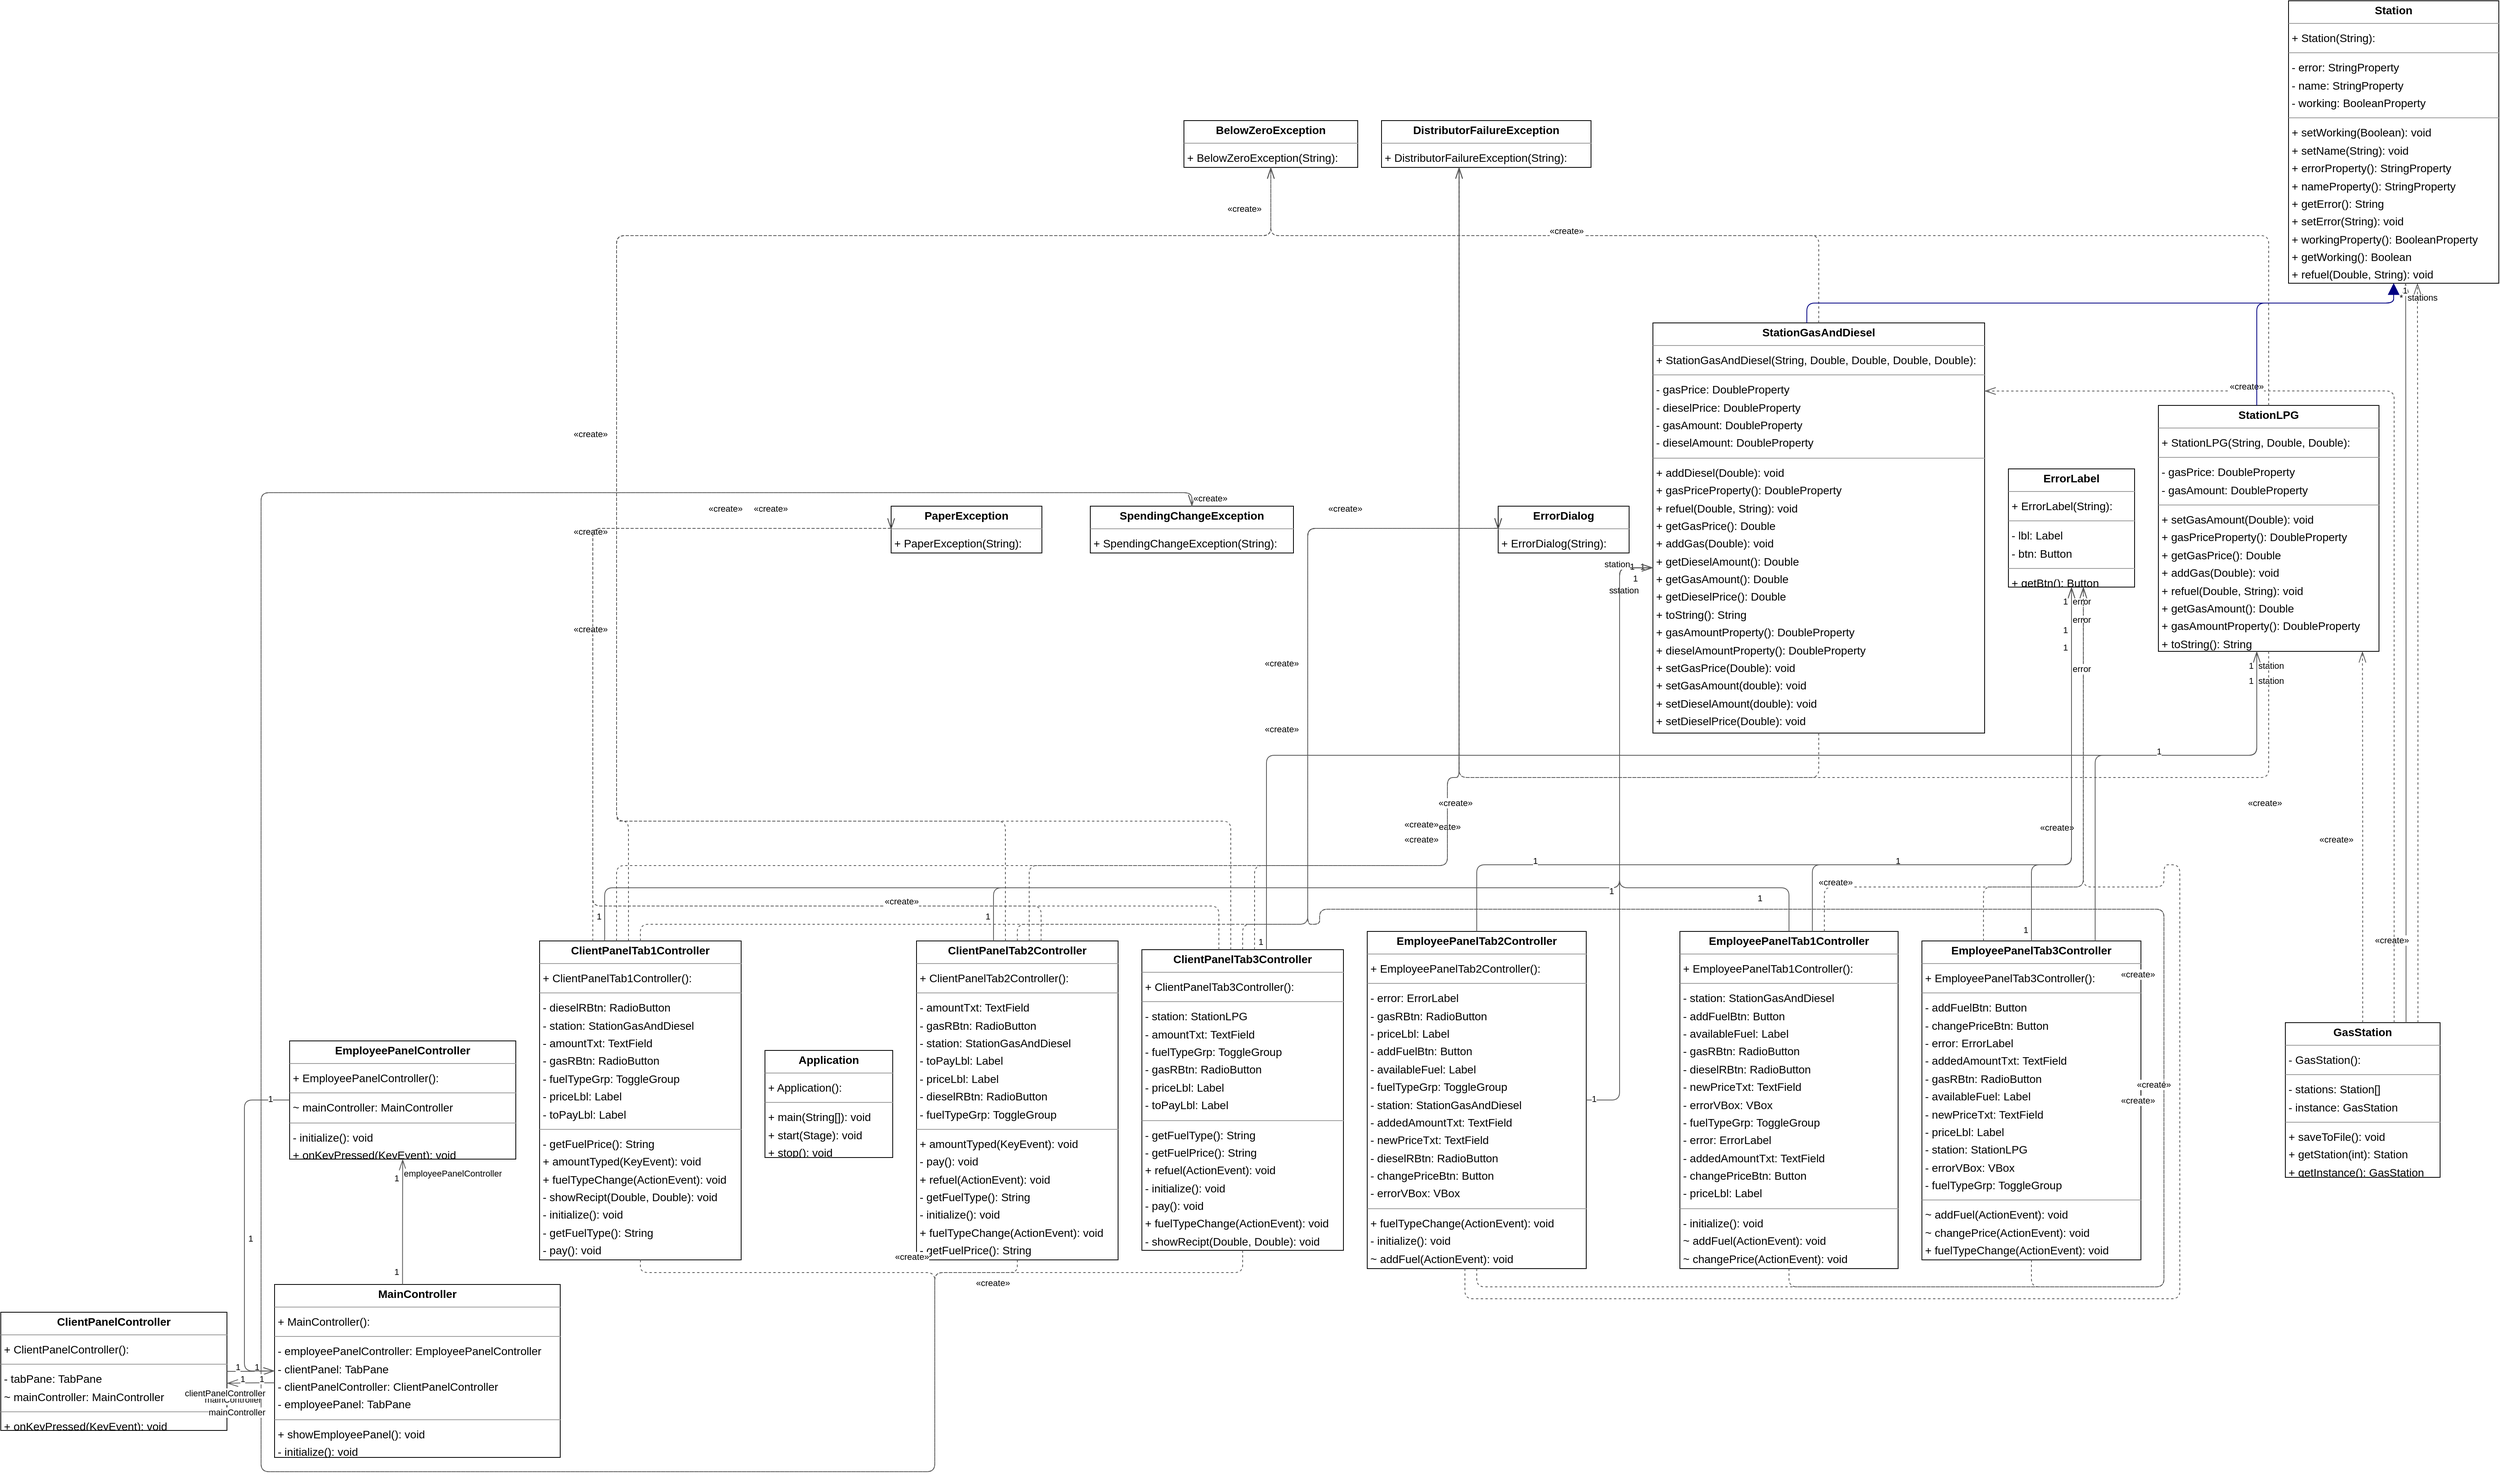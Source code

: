 <mxGraphModel dx="0" dy="0" grid="1" gridSize="10" guides="1" tooltips="1" connect="1" arrows="1" fold="1" page="0" pageScale="1" background="none" math="0" shadow="0">
  <root>
    <mxCell id="0" />
    <mxCell id="1" parent="0" />
    <mxCell id="node3" parent="1" vertex="1" value="&lt;p style=&quot;margin:0px;margin-top:4px;text-align:center;&quot;&gt;&lt;b&gt;Application&lt;/b&gt;&lt;/p&gt;&lt;hr size=&quot;1&quot;/&gt;&lt;p style=&quot;margin:0 0 0 4px;line-height:1.6;&quot;&gt;+ Application(): &lt;/p&gt;&lt;hr size=&quot;1&quot;/&gt;&lt;p style=&quot;margin:0 0 0 4px;line-height:1.6;&quot;&gt;+ main(String[]): void&lt;br/&gt;+ start(Stage): void&lt;br/&gt;+ stop(): void&lt;/p&gt;" style="verticalAlign=top;align=left;overflow=fill;fontSize=14;fontFamily=Helvetica;html=1;rounded=0;shadow=0;comic=0;labelBackgroundColor=none;strokeWidth=1;">
      <mxGeometry x="826" y="1308" width="161" height="135" as="geometry" />
    </mxCell>
    <mxCell id="node13" parent="1" vertex="1" value="&lt;p style=&quot;margin:0px;margin-top:4px;text-align:center;&quot;&gt;&lt;b&gt;BelowZeroException&lt;/b&gt;&lt;/p&gt;&lt;hr size=&quot;1&quot;/&gt;&lt;p style=&quot;margin:0 0 0 4px;line-height:1.6;&quot;&gt;+ BelowZeroException(String): &lt;/p&gt;" style="verticalAlign=top;align=left;overflow=fill;fontSize=14;fontFamily=Helvetica;html=1;rounded=0;shadow=0;comic=0;labelBackgroundColor=none;strokeWidth=1;">
      <mxGeometry x="1354" y="136" width="219" height="59" as="geometry" />
    </mxCell>
    <mxCell id="node7" parent="1" vertex="1" value="&lt;p style=&quot;margin:0px;margin-top:4px;text-align:center;&quot;&gt;&lt;b&gt;ClientPanelController&lt;/b&gt;&lt;/p&gt;&lt;hr size=&quot;1&quot;/&gt;&lt;p style=&quot;margin:0 0 0 4px;line-height:1.6;&quot;&gt;+ ClientPanelController(): &lt;/p&gt;&lt;hr size=&quot;1&quot;/&gt;&lt;p style=&quot;margin:0 0 0 4px;line-height:1.6;&quot;&gt;- tabPane: TabPane&lt;br/&gt;~ mainController: MainController&lt;/p&gt;&lt;hr size=&quot;1&quot;/&gt;&lt;p style=&quot;margin:0 0 0 4px;line-height:1.6;&quot;&gt;+ onKeyPressed(KeyEvent): void&lt;br/&gt;+ setMainController(MainController): void&lt;/p&gt;" style="verticalAlign=top;align=left;overflow=fill;fontSize=14;fontFamily=Helvetica;html=1;rounded=0;shadow=0;comic=0;labelBackgroundColor=none;strokeWidth=1;">
      <mxGeometry x="-137" y="1638" width="285" height="149" as="geometry" />
    </mxCell>
    <mxCell id="node2" parent="1" vertex="1" value="&lt;p style=&quot;margin:0px;margin-top:4px;text-align:center;&quot;&gt;&lt;b&gt;ClientPanelTab1Controller&lt;/b&gt;&lt;/p&gt;&lt;hr size=&quot;1&quot;/&gt;&lt;p style=&quot;margin:0 0 0 4px;line-height:1.6;&quot;&gt;+ ClientPanelTab1Controller(): &lt;/p&gt;&lt;hr size=&quot;1&quot;/&gt;&lt;p style=&quot;margin:0 0 0 4px;line-height:1.6;&quot;&gt;- dieselRBtn: RadioButton&lt;br/&gt;- station: StationGasAndDiesel&lt;br/&gt;- amountTxt: TextField&lt;br/&gt;- gasRBtn: RadioButton&lt;br/&gt;- fuelTypeGrp: ToggleGroup&lt;br/&gt;- priceLbl: Label&lt;br/&gt;- toPayLbl: Label&lt;/p&gt;&lt;hr size=&quot;1&quot;/&gt;&lt;p style=&quot;margin:0 0 0 4px;line-height:1.6;&quot;&gt;- getFuelPrice(): String&lt;br/&gt;+ amountTyped(KeyEvent): void&lt;br/&gt;+ fuelTypeChange(ActionEvent): void&lt;br/&gt;- showRecipt(Double, Double): void&lt;br/&gt;- initialize(): void&lt;br/&gt;- getFuelType(): String&lt;br/&gt;- pay(): void&lt;br/&gt;+ refuel(ActionEvent): void&lt;/p&gt;" style="verticalAlign=top;align=left;overflow=fill;fontSize=14;fontFamily=Helvetica;html=1;rounded=0;shadow=0;comic=0;labelBackgroundColor=none;strokeWidth=1;">
      <mxGeometry x="542" y="1170" width="254" height="402" as="geometry" />
    </mxCell>
    <mxCell id="node12" parent="1" vertex="1" value="&lt;p style=&quot;margin:0px;margin-top:4px;text-align:center;&quot;&gt;&lt;b&gt;ClientPanelTab2Controller&lt;/b&gt;&lt;/p&gt;&lt;hr size=&quot;1&quot;/&gt;&lt;p style=&quot;margin:0 0 0 4px;line-height:1.6;&quot;&gt;+ ClientPanelTab2Controller(): &lt;/p&gt;&lt;hr size=&quot;1&quot;/&gt;&lt;p style=&quot;margin:0 0 0 4px;line-height:1.6;&quot;&gt;- amountTxt: TextField&lt;br/&gt;- gasRBtn: RadioButton&lt;br/&gt;- station: StationGasAndDiesel&lt;br/&gt;- toPayLbl: Label&lt;br/&gt;- priceLbl: Label&lt;br/&gt;- dieselRBtn: RadioButton&lt;br/&gt;- fuelTypeGrp: ToggleGroup&lt;/p&gt;&lt;hr size=&quot;1&quot;/&gt;&lt;p style=&quot;margin:0 0 0 4px;line-height:1.6;&quot;&gt;+ amountTyped(KeyEvent): void&lt;br/&gt;- pay(): void&lt;br/&gt;+ refuel(ActionEvent): void&lt;br/&gt;- getFuelType(): String&lt;br/&gt;- initialize(): void&lt;br/&gt;+ fuelTypeChange(ActionEvent): void&lt;br/&gt;- getFuelPrice(): String&lt;br/&gt;- showRecipt(Double, Double): void&lt;/p&gt;" style="verticalAlign=top;align=left;overflow=fill;fontSize=14;fontFamily=Helvetica;html=1;rounded=0;shadow=0;comic=0;labelBackgroundColor=none;strokeWidth=1;">
      <mxGeometry x="1017" y="1170" width="254" height="402" as="geometry" />
    </mxCell>
    <mxCell id="node19" parent="1" vertex="1" value="&lt;p style=&quot;margin:0px;margin-top:4px;text-align:center;&quot;&gt;&lt;b&gt;ClientPanelTab3Controller&lt;/b&gt;&lt;/p&gt;&lt;hr size=&quot;1&quot;/&gt;&lt;p style=&quot;margin:0 0 0 4px;line-height:1.6;&quot;&gt;+ ClientPanelTab3Controller(): &lt;/p&gt;&lt;hr size=&quot;1&quot;/&gt;&lt;p style=&quot;margin:0 0 0 4px;line-height:1.6;&quot;&gt;- station: StationLPG&lt;br/&gt;- amountTxt: TextField&lt;br/&gt;- fuelTypeGrp: ToggleGroup&lt;br/&gt;- gasRBtn: RadioButton&lt;br/&gt;- priceLbl: Label&lt;br/&gt;- toPayLbl: Label&lt;/p&gt;&lt;hr size=&quot;1&quot;/&gt;&lt;p style=&quot;margin:0 0 0 4px;line-height:1.6;&quot;&gt;- getFuelType(): String&lt;br/&gt;- getFuelPrice(): String&lt;br/&gt;+ refuel(ActionEvent): void&lt;br/&gt;- initialize(): void&lt;br/&gt;- pay(): void&lt;br/&gt;+ fuelTypeChange(ActionEvent): void&lt;br/&gt;- showRecipt(Double, Double): void&lt;br/&gt;+ amountTyped(KeyEvent): void&lt;/p&gt;" style="verticalAlign=top;align=left;overflow=fill;fontSize=14;fontFamily=Helvetica;html=1;rounded=0;shadow=0;comic=0;labelBackgroundColor=none;strokeWidth=1;">
      <mxGeometry x="1301" y="1181" width="254" height="379" as="geometry" />
    </mxCell>
    <mxCell id="node16" parent="1" vertex="1" value="&lt;p style=&quot;margin:0px;margin-top:4px;text-align:center;&quot;&gt;&lt;b&gt;DistributorFailureException&lt;/b&gt;&lt;/p&gt;&lt;hr size=&quot;1&quot;/&gt;&lt;p style=&quot;margin:0 0 0 4px;line-height:1.6;&quot;&gt;+ DistributorFailureException(String): &lt;/p&gt;" style="verticalAlign=top;align=left;overflow=fill;fontSize=14;fontFamily=Helvetica;html=1;rounded=0;shadow=0;comic=0;labelBackgroundColor=none;strokeWidth=1;">
      <mxGeometry x="1603" y="136" width="264" height="59" as="geometry" />
    </mxCell>
    <mxCell id="node8" parent="1" vertex="1" value="&lt;p style=&quot;margin:0px;margin-top:4px;text-align:center;&quot;&gt;&lt;b&gt;EmployeePanelController&lt;/b&gt;&lt;/p&gt;&lt;hr size=&quot;1&quot;/&gt;&lt;p style=&quot;margin:0 0 0 4px;line-height:1.6;&quot;&gt;+ EmployeePanelController(): &lt;/p&gt;&lt;hr size=&quot;1&quot;/&gt;&lt;p style=&quot;margin:0 0 0 4px;line-height:1.6;&quot;&gt;~ mainController: MainController&lt;/p&gt;&lt;hr size=&quot;1&quot;/&gt;&lt;p style=&quot;margin:0 0 0 4px;line-height:1.6;&quot;&gt;- initialize(): void&lt;br/&gt;+ onKeyPressed(KeyEvent): void&lt;br/&gt;+ setMainController(MainController): void&lt;/p&gt;" style="verticalAlign=top;align=left;overflow=fill;fontSize=14;fontFamily=Helvetica;html=1;rounded=0;shadow=0;comic=0;labelBackgroundColor=none;strokeWidth=1;">
      <mxGeometry x="227" y="1296" width="285" height="149" as="geometry" />
    </mxCell>
    <mxCell id="node14" parent="1" vertex="1" value="&lt;p style=&quot;margin:0px;margin-top:4px;text-align:center;&quot;&gt;&lt;b&gt;EmployeePanelTab1Controller&lt;/b&gt;&lt;/p&gt;&lt;hr size=&quot;1&quot;/&gt;&lt;p style=&quot;margin:0 0 0 4px;line-height:1.6;&quot;&gt;+ EmployeePanelTab1Controller(): &lt;/p&gt;&lt;hr size=&quot;1&quot;/&gt;&lt;p style=&quot;margin:0 0 0 4px;line-height:1.6;&quot;&gt;- station: StationGasAndDiesel&lt;br/&gt;- addFuelBtn: Button&lt;br/&gt;- availableFuel: Label&lt;br/&gt;- gasRBtn: RadioButton&lt;br/&gt;- dieselRBtn: RadioButton&lt;br/&gt;- newPriceTxt: TextField&lt;br/&gt;- errorVBox: VBox&lt;br/&gt;- fuelTypeGrp: ToggleGroup&lt;br/&gt;- error: ErrorLabel&lt;br/&gt;- addedAmountTxt: TextField&lt;br/&gt;- changePriceBtn: Button&lt;br/&gt;- priceLbl: Label&lt;/p&gt;&lt;hr size=&quot;1&quot;/&gt;&lt;p style=&quot;margin:0 0 0 4px;line-height:1.6;&quot;&gt;- initialize(): void&lt;br/&gt;~ addFuel(ActionEvent): void&lt;br/&gt;~ changePrice(ActionEvent): void&lt;br/&gt;+ fuelTypeChange(ActionEvent): void&lt;/p&gt;" style="verticalAlign=top;align=left;overflow=fill;fontSize=14;fontFamily=Helvetica;html=1;rounded=0;shadow=0;comic=0;labelBackgroundColor=none;strokeWidth=1;">
      <mxGeometry x="1979" y="1158" width="275" height="425" as="geometry" />
    </mxCell>
    <mxCell id="node4" parent="1" vertex="1" value="&lt;p style=&quot;margin:0px;margin-top:4px;text-align:center;&quot;&gt;&lt;b&gt;EmployeePanelTab2Controller&lt;/b&gt;&lt;/p&gt;&lt;hr size=&quot;1&quot;/&gt;&lt;p style=&quot;margin:0 0 0 4px;line-height:1.6;&quot;&gt;+ EmployeePanelTab2Controller(): &lt;/p&gt;&lt;hr size=&quot;1&quot;/&gt;&lt;p style=&quot;margin:0 0 0 4px;line-height:1.6;&quot;&gt;- error: ErrorLabel&lt;br/&gt;- gasRBtn: RadioButton&lt;br/&gt;- priceLbl: Label&lt;br/&gt;- addFuelBtn: Button&lt;br/&gt;- availableFuel: Label&lt;br/&gt;- fuelTypeGrp: ToggleGroup&lt;br/&gt;- station: StationGasAndDiesel&lt;br/&gt;- addedAmountTxt: TextField&lt;br/&gt;- newPriceTxt: TextField&lt;br/&gt;- dieselRBtn: RadioButton&lt;br/&gt;- changePriceBtn: Button&lt;br/&gt;- errorVBox: VBox&lt;/p&gt;&lt;hr size=&quot;1&quot;/&gt;&lt;p style=&quot;margin:0 0 0 4px;line-height:1.6;&quot;&gt;+ fuelTypeChange(ActionEvent): void&lt;br/&gt;- initialize(): void&lt;br/&gt;~ addFuel(ActionEvent): void&lt;br/&gt;~ changePrice(ActionEvent): void&lt;/p&gt;" style="verticalAlign=top;align=left;overflow=fill;fontSize=14;fontFamily=Helvetica;html=1;rounded=0;shadow=0;comic=0;labelBackgroundColor=none;strokeWidth=1;">
      <mxGeometry x="1585" y="1158" width="276" height="425" as="geometry" />
    </mxCell>
    <mxCell id="node5" parent="1" vertex="1" value="&lt;p style=&quot;margin:0px;margin-top:4px;text-align:center;&quot;&gt;&lt;b&gt;EmployeePanelTab3Controller&lt;/b&gt;&lt;/p&gt;&lt;hr size=&quot;1&quot;/&gt;&lt;p style=&quot;margin:0 0 0 4px;line-height:1.6;&quot;&gt;+ EmployeePanelTab3Controller(): &lt;/p&gt;&lt;hr size=&quot;1&quot;/&gt;&lt;p style=&quot;margin:0 0 0 4px;line-height:1.6;&quot;&gt;- addFuelBtn: Button&lt;br/&gt;- changePriceBtn: Button&lt;br/&gt;- error: ErrorLabel&lt;br/&gt;- addedAmountTxt: TextField&lt;br/&gt;- gasRBtn: RadioButton&lt;br/&gt;- availableFuel: Label&lt;br/&gt;- newPriceTxt: TextField&lt;br/&gt;- priceLbl: Label&lt;br/&gt;- station: StationLPG&lt;br/&gt;- errorVBox: VBox&lt;br/&gt;- fuelTypeGrp: ToggleGroup&lt;/p&gt;&lt;hr size=&quot;1&quot;/&gt;&lt;p style=&quot;margin:0 0 0 4px;line-height:1.6;&quot;&gt;~ addFuel(ActionEvent): void&lt;br/&gt;~ changePrice(ActionEvent): void&lt;br/&gt;+ fuelTypeChange(ActionEvent): void&lt;br/&gt;- initialize(): void&lt;/p&gt;" style="verticalAlign=top;align=left;overflow=fill;fontSize=14;fontFamily=Helvetica;html=1;rounded=0;shadow=0;comic=0;labelBackgroundColor=none;strokeWidth=1;">
      <mxGeometry x="2284" y="1170" width="276" height="402" as="geometry" />
    </mxCell>
    <mxCell id="node15" parent="1" vertex="1" value="&lt;p style=&quot;margin:0px;margin-top:4px;text-align:center;&quot;&gt;&lt;b&gt;ErrorDialog&lt;/b&gt;&lt;/p&gt;&lt;hr size=&quot;1&quot;/&gt;&lt;p style=&quot;margin:0 0 0 4px;line-height:1.6;&quot;&gt;+ ErrorDialog(String): &lt;/p&gt;" style="verticalAlign=top;align=left;overflow=fill;fontSize=14;fontFamily=Helvetica;html=1;rounded=0;shadow=0;comic=0;labelBackgroundColor=none;strokeWidth=1;">
      <mxGeometry x="1750" y="622" width="165" height="59" as="geometry" />
    </mxCell>
    <mxCell id="node11" parent="1" vertex="1" value="&lt;p style=&quot;margin:0px;margin-top:4px;text-align:center;&quot;&gt;&lt;b&gt;ErrorLabel&lt;/b&gt;&lt;/p&gt;&lt;hr size=&quot;1&quot;/&gt;&lt;p style=&quot;margin:0 0 0 4px;line-height:1.6;&quot;&gt;+ ErrorLabel(String): &lt;/p&gt;&lt;hr size=&quot;1&quot;/&gt;&lt;p style=&quot;margin:0 0 0 4px;line-height:1.6;&quot;&gt;- lbl: Label&lt;br/&gt;- btn: Button&lt;/p&gt;&lt;hr size=&quot;1&quot;/&gt;&lt;p style=&quot;margin:0 0 0 4px;line-height:1.6;&quot;&gt;+ getBtn(): Button&lt;br/&gt;+ getLbl(): Label&lt;/p&gt;" style="verticalAlign=top;align=left;overflow=fill;fontSize=14;fontFamily=Helvetica;html=1;rounded=0;shadow=0;comic=0;labelBackgroundColor=none;strokeWidth=1;">
      <mxGeometry x="2393" y="575" width="159" height="149" as="geometry" />
    </mxCell>
    <mxCell id="node1" parent="1" vertex="1" value="&lt;p style=&quot;margin:0px;margin-top:4px;text-align:center;&quot;&gt;&lt;b&gt;GasStation&lt;/b&gt;&lt;/p&gt;&lt;hr size=&quot;1&quot;/&gt;&lt;p style=&quot;margin:0 0 0 4px;line-height:1.6;&quot;&gt;- GasStation(): &lt;/p&gt;&lt;hr size=&quot;1&quot;/&gt;&lt;p style=&quot;margin:0 0 0 4px;line-height:1.6;&quot;&gt;- stations: Station[]&lt;br/&gt;- instance: GasStation&lt;/p&gt;&lt;hr size=&quot;1&quot;/&gt;&lt;p style=&quot;margin:0 0 0 4px;line-height:1.6;&quot;&gt;+ saveToFile(): void&lt;br/&gt;+ getStation(int): Station&lt;br/&gt;+ getInstance(): GasStation&lt;br/&gt;+ loadFromFile(): Station[]&lt;/p&gt;" style="verticalAlign=top;align=left;overflow=fill;fontSize=14;fontFamily=Helvetica;html=1;rounded=0;shadow=0;comic=0;labelBackgroundColor=none;strokeWidth=1;">
      <mxGeometry x="2742" y="1273" width="195" height="195" as="geometry" />
    </mxCell>
    <mxCell id="node9" parent="1" vertex="1" value="&lt;p style=&quot;margin:0px;margin-top:4px;text-align:center;&quot;&gt;&lt;b&gt;MainController&lt;/b&gt;&lt;/p&gt;&lt;hr size=&quot;1&quot;/&gt;&lt;p style=&quot;margin:0 0 0 4px;line-height:1.6;&quot;&gt;+ MainController(): &lt;/p&gt;&lt;hr size=&quot;1&quot;/&gt;&lt;p style=&quot;margin:0 0 0 4px;line-height:1.6;&quot;&gt;- employeePanelController: EmployeePanelController&lt;br/&gt;- clientPanel: TabPane&lt;br/&gt;- clientPanelController: ClientPanelController&lt;br/&gt;- employeePanel: TabPane&lt;/p&gt;&lt;hr size=&quot;1&quot;/&gt;&lt;p style=&quot;margin:0 0 0 4px;line-height:1.6;&quot;&gt;+ showEmployeePanel(): void&lt;br/&gt;- initialize(): void&lt;br/&gt;+ showClientPanel(): void&lt;/p&gt;" style="verticalAlign=top;align=left;overflow=fill;fontSize=14;fontFamily=Helvetica;html=1;rounded=0;shadow=0;comic=0;labelBackgroundColor=none;strokeWidth=1;">
      <mxGeometry x="208" y="1603" width="360" height="218" as="geometry" />
    </mxCell>
    <mxCell id="node0" parent="1" vertex="1" value="&lt;p style=&quot;margin:0px;margin-top:4px;text-align:center;&quot;&gt;&lt;b&gt;PaperException&lt;/b&gt;&lt;/p&gt;&lt;hr size=&quot;1&quot;/&gt;&lt;p style=&quot;margin:0 0 0 4px;line-height:1.6;&quot;&gt;+ PaperException(String): &lt;/p&gt;" style="verticalAlign=top;align=left;overflow=fill;fontSize=14;fontFamily=Helvetica;html=1;rounded=0;shadow=0;comic=0;labelBackgroundColor=none;strokeWidth=1;">
      <mxGeometry x="985" y="622" width="190" height="59" as="geometry" />
    </mxCell>
    <mxCell id="node10" parent="1" vertex="1" value="&lt;p style=&quot;margin:0px;margin-top:4px;text-align:center;&quot;&gt;&lt;b&gt;SpendingChangeException&lt;/b&gt;&lt;/p&gt;&lt;hr size=&quot;1&quot;/&gt;&lt;p style=&quot;margin:0 0 0 4px;line-height:1.6;&quot;&gt;+ SpendingChangeException(String): &lt;/p&gt;" style="verticalAlign=top;align=left;overflow=fill;fontSize=14;fontFamily=Helvetica;html=1;rounded=0;shadow=0;comic=0;labelBackgroundColor=none;strokeWidth=1;">
      <mxGeometry x="1236" y="622" width="256" height="59" as="geometry" />
    </mxCell>
    <mxCell id="node6" parent="1" vertex="1" value="&lt;p style=&quot;margin:0px;margin-top:4px;text-align:center;&quot;&gt;&lt;b&gt;Station&lt;/b&gt;&lt;/p&gt;&lt;hr size=&quot;1&quot;/&gt;&lt;p style=&quot;margin:0 0 0 4px;line-height:1.6;&quot;&gt;+ Station(String): &lt;/p&gt;&lt;hr size=&quot;1&quot;/&gt;&lt;p style=&quot;margin:0 0 0 4px;line-height:1.6;&quot;&gt;- error: StringProperty&lt;br/&gt;- name: StringProperty&lt;br/&gt;- working: BooleanProperty&lt;/p&gt;&lt;hr size=&quot;1&quot;/&gt;&lt;p style=&quot;margin:0 0 0 4px;line-height:1.6;&quot;&gt;+ setWorking(Boolean): void&lt;br/&gt;+ setName(String): void&lt;br/&gt;+ errorProperty(): StringProperty&lt;br/&gt;+ nameProperty(): StringProperty&lt;br/&gt;+ getError(): String&lt;br/&gt;+ setError(String): void&lt;br/&gt;+ workingProperty(): BooleanProperty&lt;br/&gt;+ getWorking(): Boolean&lt;br/&gt;+ refuel(Double, String): void&lt;br/&gt;+ getName(): String&lt;/p&gt;" style="verticalAlign=top;align=left;overflow=fill;fontSize=14;fontFamily=Helvetica;html=1;rounded=0;shadow=0;comic=0;labelBackgroundColor=none;strokeWidth=1;">
      <mxGeometry x="2746" y="-15" width="265" height="356" as="geometry" />
    </mxCell>
    <mxCell id="node18" parent="1" vertex="1" value="&lt;p style=&quot;margin:0px;margin-top:4px;text-align:center;&quot;&gt;&lt;b&gt;StationGasAndDiesel&lt;/b&gt;&lt;/p&gt;&lt;hr size=&quot;1&quot;/&gt;&lt;p style=&quot;margin:0 0 0 4px;line-height:1.6;&quot;&gt;+ StationGasAndDiesel(String, Double, Double, Double, Double): &lt;/p&gt;&lt;hr size=&quot;1&quot;/&gt;&lt;p style=&quot;margin:0 0 0 4px;line-height:1.6;&quot;&gt;- gasPrice: DoubleProperty&lt;br/&gt;- dieselPrice: DoubleProperty&lt;br/&gt;- gasAmount: DoubleProperty&lt;br/&gt;- dieselAmount: DoubleProperty&lt;/p&gt;&lt;hr size=&quot;1&quot;/&gt;&lt;p style=&quot;margin:0 0 0 4px;line-height:1.6;&quot;&gt;+ addDiesel(Double): void&lt;br/&gt;+ gasPriceProperty(): DoubleProperty&lt;br/&gt;+ refuel(Double, String): void&lt;br/&gt;+ getGasPrice(): Double&lt;br/&gt;+ addGas(Double): void&lt;br/&gt;+ getDieselAmount(): Double&lt;br/&gt;+ getGasAmount(): Double&lt;br/&gt;+ getDieselPrice(): Double&lt;br/&gt;+ toString(): String&lt;br/&gt;+ gasAmountProperty(): DoubleProperty&lt;br/&gt;+ dieselAmountProperty(): DoubleProperty&lt;br/&gt;+ setGasPrice(Double): void&lt;br/&gt;+ setGasAmount(double): void&lt;br/&gt;+ setDieselAmount(double): void&lt;br/&gt;+ setDieselPrice(Double): void&lt;br/&gt;+ dieselPriceProperty(): DoubleProperty&lt;/p&gt;" style="verticalAlign=top;align=left;overflow=fill;fontSize=14;fontFamily=Helvetica;html=1;rounded=0;shadow=0;comic=0;labelBackgroundColor=none;strokeWidth=1;">
      <mxGeometry x="1945" y="391" width="418" height="517" as="geometry" />
    </mxCell>
    <mxCell id="node17" parent="1" vertex="1" value="&lt;p style=&quot;margin:0px;margin-top:4px;text-align:center;&quot;&gt;&lt;b&gt;StationLPG&lt;/b&gt;&lt;/p&gt;&lt;hr size=&quot;1&quot;/&gt;&lt;p style=&quot;margin:0 0 0 4px;line-height:1.6;&quot;&gt;+ StationLPG(String, Double, Double): &lt;/p&gt;&lt;hr size=&quot;1&quot;/&gt;&lt;p style=&quot;margin:0 0 0 4px;line-height:1.6;&quot;&gt;- gasPrice: DoubleProperty&lt;br/&gt;- gasAmount: DoubleProperty&lt;/p&gt;&lt;hr size=&quot;1&quot;/&gt;&lt;p style=&quot;margin:0 0 0 4px;line-height:1.6;&quot;&gt;+ setGasAmount(Double): void&lt;br/&gt;+ gasPriceProperty(): DoubleProperty&lt;br/&gt;+ getGasPrice(): Double&lt;br/&gt;+ addGas(Double): void&lt;br/&gt;+ refuel(Double, String): void&lt;br/&gt;+ getGasAmount(): Double&lt;br/&gt;+ gasAmountProperty(): DoubleProperty&lt;br/&gt;+ toString(): String&lt;br/&gt;+ setGasPrice(Double): void&lt;/p&gt;" style="verticalAlign=top;align=left;overflow=fill;fontSize=14;fontFamily=Helvetica;html=1;rounded=0;shadow=0;comic=0;labelBackgroundColor=none;strokeWidth=1;">
      <mxGeometry x="2582" y="495" width="278" height="310" as="geometry" />
    </mxCell>
    <mxCell id="edge34" edge="1" value="" parent="1" source="node7" target="node9" style="html=1;rounded=1;edgeStyle=orthogonalEdgeStyle;dashed=0;startArrow=diamondThinstartSize=12;endArrow=openThin;endSize=12;strokeColor=#595959;exitX=1.000;exitY=0.500;exitDx=0;exitDy=0;entryX=0.000;entryY=0.500;entryDx=0;entryDy=0;">
      <mxGeometry width="50" height="50" relative="1" as="geometry">
        <Array as="points" />
      </mxGeometry>
    </mxCell>
    <mxCell id="label204" parent="edge34" vertex="1" connectable="0" value="1" style="edgeLabel;resizable=0;html=1;align=left;verticalAlign=top;strokeColor=default;">
      <mxGeometry x="157" y="1694" as="geometry" />
    </mxCell>
    <mxCell id="label208" parent="edge34" vertex="1" connectable="0" value="1" style="edgeLabel;resizable=0;html=1;align=left;verticalAlign=top;strokeColor=default;">
      <mxGeometry x="181" y="1694" as="geometry" />
    </mxCell>
    <mxCell id="label209" parent="edge34" vertex="1" connectable="0" value="mainController" style="edgeLabel;resizable=0;html=1;align=left;verticalAlign=top;strokeColor=default;">
      <mxGeometry x="118" y="1735" as="geometry" />
    </mxCell>
    <mxCell id="edge4" edge="1" value="" parent="1" source="node2" target="node13" style="html=1;rounded=1;edgeStyle=orthogonalEdgeStyle;dashed=1;startArrow=none;endArrow=openThin;endSize=12;strokeColor=#595959;exitX=0.441;exitY=0.000;exitDx=0;exitDy=0;entryX=0.500;entryY=1.001;entryDx=0;entryDy=0;">
      <mxGeometry width="50" height="50" relative="1" as="geometry">
        <Array as="points">
          <mxPoint x="654" y="1019" />
          <mxPoint x="639" y="1019" />
          <mxPoint x="639" y="281" />
          <mxPoint x="1463" y="281" />
        </Array>
      </mxGeometry>
    </mxCell>
    <mxCell id="label26" parent="edge4" vertex="1" connectable="0" value="«create»" style="edgeLabel;resizable=0;html=1;align=left;verticalAlign=top;strokeColor=default;">
      <mxGeometry x="583" y="641" as="geometry" />
    </mxCell>
    <mxCell id="edge17" edge="1" value="" parent="1" source="node2" target="node16" style="html=1;rounded=1;edgeStyle=orthogonalEdgeStyle;dashed=1;startArrow=none;endArrow=openThin;endSize=12;strokeColor=#595959;exitX=0.382;exitY=0.000;exitDx=0;exitDy=0;entryX=0.370;entryY=1.001;entryDx=0;entryDy=0;">
      <mxGeometry width="50" height="50" relative="1" as="geometry">
        <Array as="points">
          <mxPoint x="639" y="1075" />
          <mxPoint x="1686" y="1075" />
          <mxPoint x="1686" y="964" />
          <mxPoint x="1701" y="964" />
        </Array>
      </mxGeometry>
    </mxCell>
    <mxCell id="label104" parent="edge17" vertex="1" connectable="0" value="«create»" style="edgeLabel;resizable=0;html=1;align=left;verticalAlign=top;strokeColor=default;">
      <mxGeometry x="1658" y="1013" as="geometry" />
    </mxCell>
    <mxCell id="edge35" edge="1" value="" parent="1" source="node2" target="node15" style="html=1;rounded=1;edgeStyle=orthogonalEdgeStyle;dashed=1;startArrow=none;endArrow=openThin;endSize=12;strokeColor=#595959;exitX=0.500;exitY=0.000;exitDx=0;exitDy=0;entryX=0.000;entryY=0.500;entryDx=0;entryDy=0;">
      <mxGeometry width="50" height="50" relative="1" as="geometry">
        <Array as="points">
          <mxPoint x="669" y="1149" />
          <mxPoint x="1510" y="1149" />
          <mxPoint x="1510" y="650" />
        </Array>
      </mxGeometry>
    </mxCell>
    <mxCell id="label212" parent="edge35" vertex="1" connectable="0" value="«create»" style="edgeLabel;resizable=0;html=1;align=left;verticalAlign=top;strokeColor=default;">
      <mxGeometry x="1534" y="612" as="geometry" />
    </mxCell>
    <mxCell id="edge21" edge="1" value="" parent="1" source="node2" target="node0" style="html=1;rounded=1;edgeStyle=orthogonalEdgeStyle;dashed=1;startArrow=none;endArrow=openThin;endSize=12;strokeColor=#595959;exitX=0.264;exitY=0.000;exitDx=0;exitDy=0;entryX=0.000;entryY=0.500;entryDx=0;entryDy=0;">
      <mxGeometry width="50" height="50" relative="1" as="geometry">
        <Array as="points">
          <mxPoint x="609" y="650" />
        </Array>
      </mxGeometry>
    </mxCell>
    <mxCell id="label128" parent="edge21" vertex="1" connectable="0" value="«create»" style="edgeLabel;resizable=0;html=1;align=left;verticalAlign=top;strokeColor=default;">
      <mxGeometry x="810" y="612" as="geometry" />
    </mxCell>
    <mxCell id="edge33" edge="1" value="" parent="1" source="node2" target="node10" style="html=1;rounded=1;edgeStyle=orthogonalEdgeStyle;dashed=1;startArrow=none;endArrow=openThin;endSize=12;strokeColor=#595959;exitX=0.500;exitY=1.000;exitDx=0;exitDy=0;entryX=0.500;entryY=0.001;entryDx=0;entryDy=0;">
      <mxGeometry width="50" height="50" relative="1" as="geometry">
        <Array as="points">
          <mxPoint x="669" y="1588" />
          <mxPoint x="1040" y="1588" />
          <mxPoint x="1040" y="1839" />
          <mxPoint x="191" y="1839" />
          <mxPoint x="191" y="605" />
          <mxPoint x="1364" y="605" />
        </Array>
      </mxGeometry>
    </mxCell>
    <mxCell id="label200" parent="edge33" vertex="1" connectable="0" value="«create»" style="edgeLabel;resizable=0;html=1;align=left;verticalAlign=top;strokeColor=default;">
      <mxGeometry x="988" y="1555" as="geometry" />
    </mxCell>
    <mxCell id="edge32" edge="1" value="" parent="1" source="node2" target="node18" style="html=1;rounded=1;edgeStyle=orthogonalEdgeStyle;dashed=0;startArrow=diamondThinstartSize=12;endArrow=openThin;endSize=12;strokeColor=#595959;exitX=0.323;exitY=0.000;exitDx=0;exitDy=0;entryX=0.000;entryY=0.597;entryDx=0;entryDy=0;">
      <mxGeometry width="50" height="50" relative="1" as="geometry">
        <Array as="points">
          <mxPoint x="624" y="1103" />
          <mxPoint x="1903" y="1103" />
          <mxPoint x="1903" y="700" />
        </Array>
      </mxGeometry>
    </mxCell>
    <mxCell id="label192" parent="edge32" vertex="1" connectable="0" value="1" style="edgeLabel;resizable=0;html=1;align=left;verticalAlign=top;strokeColor=default;">
      <mxGeometry x="612" y="1126" as="geometry" />
    </mxCell>
    <mxCell id="label196" parent="edge32" vertex="1" connectable="0" value="1" style="edgeLabel;resizable=0;html=1;align=left;verticalAlign=top;strokeColor=default;">
      <mxGeometry x="1914" y="685" as="geometry" />
    </mxCell>
    <mxCell id="label197" parent="edge32" vertex="1" connectable="0" value="station" style="edgeLabel;resizable=0;html=1;align=left;verticalAlign=top;strokeColor=default;">
      <mxGeometry x="1890" y="715" as="geometry" />
    </mxCell>
    <mxCell id="edge42" edge="1" value="" parent="1" source="node12" target="node13" style="html=1;rounded=1;edgeStyle=orthogonalEdgeStyle;dashed=1;startArrow=none;endArrow=openThin;endSize=12;strokeColor=#595959;exitX=0.441;exitY=0.000;exitDx=0;exitDy=0;entryX=0.500;entryY=1.001;entryDx=0;entryDy=0;">
      <mxGeometry width="50" height="50" relative="1" as="geometry">
        <Array as="points">
          <mxPoint x="1129" y="1019" />
          <mxPoint x="639" y="1019" />
          <mxPoint x="639" y="281" />
          <mxPoint x="1463" y="281" />
        </Array>
      </mxGeometry>
    </mxCell>
    <mxCell id="label254" parent="edge42" vertex="1" connectable="0" value="«create»" style="edgeLabel;resizable=0;html=1;align=left;verticalAlign=top;strokeColor=default;">
      <mxGeometry x="583" y="518" as="geometry" />
    </mxCell>
    <mxCell id="edge10" edge="1" value="" parent="1" source="node12" target="node16" style="html=1;rounded=1;edgeStyle=orthogonalEdgeStyle;dashed=1;startArrow=none;endArrow=openThin;endSize=12;strokeColor=#595959;exitX=0.559;exitY=0.000;exitDx=0;exitDy=0;entryX=0.370;entryY=1.001;entryDx=0;entryDy=0;">
      <mxGeometry width="50" height="50" relative="1" as="geometry">
        <Array as="points">
          <mxPoint x="1159" y="1075" />
          <mxPoint x="1686" y="1075" />
          <mxPoint x="1686" y="964" />
          <mxPoint x="1701" y="964" />
        </Array>
      </mxGeometry>
    </mxCell>
    <mxCell id="label62" parent="edge10" vertex="1" connectable="0" value="«create»" style="edgeLabel;resizable=0;html=1;align=left;verticalAlign=top;strokeColor=default;">
      <mxGeometry x="1630" y="1010" as="geometry" />
    </mxCell>
    <mxCell id="edge26" edge="1" value="" parent="1" source="node12" target="node15" style="html=1;rounded=1;edgeStyle=orthogonalEdgeStyle;dashed=1;startArrow=none;endArrow=openThin;endSize=12;strokeColor=#595959;exitX=0.500;exitY=0.000;exitDx=0;exitDy=0;entryX=0.000;entryY=0.500;entryDx=0;entryDy=0;">
      <mxGeometry width="50" height="50" relative="1" as="geometry">
        <Array as="points">
          <mxPoint x="1144" y="1149" />
          <mxPoint x="1510" y="1149" />
          <mxPoint x="1510" y="650" />
        </Array>
      </mxGeometry>
    </mxCell>
    <mxCell id="label158" parent="edge26" vertex="1" connectable="0" value="«create»" style="edgeLabel;resizable=0;html=1;align=left;verticalAlign=top;strokeColor=default;">
      <mxGeometry x="1454" y="807" as="geometry" />
    </mxCell>
    <mxCell id="edge27" edge="1" value="" parent="1" source="node12" target="node0" style="html=1;rounded=1;edgeStyle=orthogonalEdgeStyle;dashed=1;startArrow=none;endArrow=openThin;endSize=12;strokeColor=#595959;exitX=0.618;exitY=0.000;exitDx=0;exitDy=0;entryX=0.000;entryY=0.500;entryDx=0;entryDy=0;">
      <mxGeometry width="50" height="50" relative="1" as="geometry">
        <Array as="points">
          <mxPoint x="1174" y="1126" />
          <mxPoint x="609" y="1126" />
          <mxPoint x="609" y="650" />
        </Array>
      </mxGeometry>
    </mxCell>
    <mxCell id="label164" parent="edge27" vertex="1" connectable="0" value="«create»" style="edgeLabel;resizable=0;html=1;align=left;verticalAlign=top;strokeColor=default;">
      <mxGeometry x="753" y="612" as="geometry" />
    </mxCell>
    <mxCell id="edge25" edge="1" value="" parent="1" source="node12" target="node10" style="html=1;rounded=1;edgeStyle=orthogonalEdgeStyle;dashed=1;startArrow=none;endArrow=openThin;endSize=12;strokeColor=#595959;exitX=0.500;exitY=1.000;exitDx=0;exitDy=0;entryX=0.500;entryY=0.001;entryDx=0;entryDy=0;">
      <mxGeometry width="50" height="50" relative="1" as="geometry">
        <Array as="points">
          <mxPoint x="1144" y="1588" />
          <mxPoint x="1040" y="1588" />
          <mxPoint x="1040" y="1839" />
          <mxPoint x="191" y="1839" />
          <mxPoint x="191" y="605" />
          <mxPoint x="1364" y="605" />
        </Array>
      </mxGeometry>
    </mxCell>
    <mxCell id="label152" parent="edge25" vertex="1" connectable="0" value="«create»" style="edgeLabel;resizable=0;html=1;align=left;verticalAlign=top;strokeColor=default;">
      <mxGeometry x="1090" y="1588" as="geometry" />
    </mxCell>
    <mxCell id="edge11" edge="1" value="" parent="1" source="node12" target="node18" style="html=1;rounded=1;edgeStyle=orthogonalEdgeStyle;dashed=0;startArrow=diamondThinstartSize=12;endArrow=openThin;endSize=12;strokeColor=#595959;exitX=0.382;exitY=0.000;exitDx=0;exitDy=0;entryX=0.000;entryY=0.597;entryDx=0;entryDy=0;">
      <mxGeometry width="50" height="50" relative="1" as="geometry">
        <Array as="points">
          <mxPoint x="1114" y="1103" />
          <mxPoint x="1903" y="1103" />
          <mxPoint x="1903" y="700" />
        </Array>
      </mxGeometry>
    </mxCell>
    <mxCell id="label66" parent="edge11" vertex="1" connectable="0" value="1" style="edgeLabel;resizable=0;html=1;align=left;verticalAlign=top;strokeColor=default;">
      <mxGeometry x="1102" y="1126" as="geometry" />
    </mxCell>
    <mxCell id="label70" parent="edge11" vertex="1" connectable="0" value="1" style="edgeLabel;resizable=0;html=1;align=left;verticalAlign=top;strokeColor=default;">
      <mxGeometry x="1927" y="685" as="geometry" />
    </mxCell>
    <mxCell id="label71" parent="edge11" vertex="1" connectable="0" value="station" style="edgeLabel;resizable=0;html=1;align=left;verticalAlign=top;strokeColor=default;">
      <mxGeometry x="1888" y="715" as="geometry" />
    </mxCell>
    <mxCell id="edge28" edge="1" value="" parent="1" source="node19" target="node13" style="html=1;rounded=1;edgeStyle=orthogonalEdgeStyle;dashed=1;startArrow=none;endArrow=openThin;endSize=12;strokeColor=#595959;exitX=0.441;exitY=0.000;exitDx=0;exitDy=0;entryX=0.500;entryY=1.001;entryDx=0;entryDy=0;">
      <mxGeometry width="50" height="50" relative="1" as="geometry">
        <Array as="points">
          <mxPoint x="1413" y="1019" />
          <mxPoint x="639" y="1019" />
          <mxPoint x="639" y="281" />
          <mxPoint x="1463" y="281" />
        </Array>
      </mxGeometry>
    </mxCell>
    <mxCell id="label170" parent="edge28" vertex="1" connectable="0" value="«create»" style="edgeLabel;resizable=0;html=1;align=left;verticalAlign=top;strokeColor=default;">
      <mxGeometry x="583" y="764" as="geometry" />
    </mxCell>
    <mxCell id="edge18" edge="1" value="" parent="1" source="node19" target="node16" style="html=1;rounded=1;edgeStyle=orthogonalEdgeStyle;dashed=1;startArrow=none;endArrow=openThin;endSize=12;strokeColor=#595959;exitX=0.559;exitY=0.000;exitDx=0;exitDy=0;entryX=0.370;entryY=1.001;entryDx=0;entryDy=0;">
      <mxGeometry width="50" height="50" relative="1" as="geometry">
        <Array as="points">
          <mxPoint x="1443" y="1075" />
          <mxPoint x="1686" y="1075" />
          <mxPoint x="1686" y="964" />
          <mxPoint x="1701" y="964" />
        </Array>
      </mxGeometry>
    </mxCell>
    <mxCell id="label110" parent="edge18" vertex="1" connectable="0" value="«create»" style="edgeLabel;resizable=0;html=1;align=left;verticalAlign=top;strokeColor=default;">
      <mxGeometry x="1630" y="1029" as="geometry" />
    </mxCell>
    <mxCell id="edge3" edge="1" value="" parent="1" source="node19" target="node15" style="html=1;rounded=1;edgeStyle=orthogonalEdgeStyle;dashed=1;startArrow=none;endArrow=openThin;endSize=12;strokeColor=#595959;exitX=0.500;exitY=0.000;exitDx=0;exitDy=0;entryX=0.000;entryY=0.500;entryDx=0;entryDy=0;">
      <mxGeometry width="50" height="50" relative="1" as="geometry">
        <Array as="points">
          <mxPoint x="1428" y="1149" />
          <mxPoint x="1510" y="1149" />
          <mxPoint x="1510" y="650" />
        </Array>
      </mxGeometry>
    </mxCell>
    <mxCell id="label20" parent="edge3" vertex="1" connectable="0" value="«create»" style="edgeLabel;resizable=0;html=1;align=left;verticalAlign=top;strokeColor=default;">
      <mxGeometry x="1454" y="890" as="geometry" />
    </mxCell>
    <mxCell id="edge20" edge="1" value="" parent="1" source="node19" target="node0" style="html=1;rounded=1;edgeStyle=orthogonalEdgeStyle;dashed=1;startArrow=none;endArrow=openThin;endSize=12;strokeColor=#595959;exitX=0.382;exitY=0.000;exitDx=0;exitDy=0;entryX=0.000;entryY=0.500;entryDx=0;entryDy=0;">
      <mxGeometry width="50" height="50" relative="1" as="geometry">
        <Array as="points">
          <mxPoint x="1398" y="1126" />
          <mxPoint x="609" y="1126" />
          <mxPoint x="609" y="650" />
        </Array>
      </mxGeometry>
    </mxCell>
    <mxCell id="label122" parent="edge20" vertex="1" connectable="0" value="«create»" style="edgeLabel;resizable=0;html=1;align=left;verticalAlign=top;strokeColor=default;">
      <mxGeometry x="975" y="1107" as="geometry" />
    </mxCell>
    <mxCell id="edge7" edge="1" value="" parent="1" source="node19" target="node10" style="html=1;rounded=1;edgeStyle=orthogonalEdgeStyle;dashed=1;startArrow=none;endArrow=openThin;endSize=12;strokeColor=#595959;exitX=0.500;exitY=1.000;exitDx=0;exitDy=0;entryX=0.500;entryY=0.001;entryDx=0;entryDy=0;">
      <mxGeometry width="50" height="50" relative="1" as="geometry">
        <Array as="points">
          <mxPoint x="1428" y="1588" />
          <mxPoint x="1040" y="1588" />
          <mxPoint x="1040" y="1839" />
          <mxPoint x="191" y="1839" />
          <mxPoint x="191" y="605" />
          <mxPoint x="1364" y="605" />
        </Array>
      </mxGeometry>
    </mxCell>
    <mxCell id="label44" parent="edge7" vertex="1" connectable="0" value="«create»" style="edgeLabel;resizable=0;html=1;align=left;verticalAlign=top;strokeColor=default;">
      <mxGeometry x="1364" y="599" as="geometry" />
    </mxCell>
    <mxCell id="edge38" edge="1" value="" parent="1" source="node19" target="node17" style="html=1;rounded=1;edgeStyle=orthogonalEdgeStyle;dashed=0;startArrow=diamondThinstartSize=12;endArrow=openThin;endSize=12;strokeColor=#595959;exitX=0.618;exitY=0.000;exitDx=0;exitDy=0;entryX=0.446;entryY=1.000;entryDx=0;entryDy=0;">
      <mxGeometry width="50" height="50" relative="1" as="geometry">
        <Array as="points">
          <mxPoint x="1458" y="936" />
          <mxPoint x="2706" y="936" />
        </Array>
      </mxGeometry>
    </mxCell>
    <mxCell id="label228" parent="edge38" vertex="1" connectable="0" value="1" style="edgeLabel;resizable=0;html=1;align=left;verticalAlign=top;strokeColor=default;">
      <mxGeometry x="1446" y="1158" as="geometry" />
    </mxCell>
    <mxCell id="label232" parent="edge38" vertex="1" connectable="0" value="1" style="edgeLabel;resizable=0;html=1;align=left;verticalAlign=top;strokeColor=default;">
      <mxGeometry x="2694" y="810" as="geometry" />
    </mxCell>
    <mxCell id="label233" parent="edge38" vertex="1" connectable="0" value="station" style="edgeLabel;resizable=0;html=1;align=left;verticalAlign=top;strokeColor=default;">
      <mxGeometry x="2706" y="810" as="geometry" />
    </mxCell>
    <mxCell id="edge19" edge="1" value="" parent="1" source="node8" target="node9" style="html=1;rounded=1;edgeStyle=orthogonalEdgeStyle;dashed=0;startArrow=diamondThinstartSize=12;endArrow=openThin;endSize=12;strokeColor=#595959;exitX=0.000;exitY=0.500;exitDx=0;exitDy=0;entryX=0.000;entryY=0.500;entryDx=0;entryDy=0;">
      <mxGeometry width="50" height="50" relative="1" as="geometry">
        <Array as="points">
          <mxPoint x="170" y="1371" />
          <mxPoint x="170" y="1712" />
        </Array>
      </mxGeometry>
    </mxCell>
    <mxCell id="label114" parent="edge19" vertex="1" connectable="0" value="1" style="edgeLabel;resizable=0;html=1;align=left;verticalAlign=top;strokeColor=default;">
      <mxGeometry x="198" y="1356" as="geometry" />
    </mxCell>
    <mxCell id="label118" parent="edge19" vertex="1" connectable="0" value="1" style="edgeLabel;resizable=0;html=1;align=left;verticalAlign=top;strokeColor=default;">
      <mxGeometry x="173" y="1532" as="geometry" />
    </mxCell>
    <mxCell id="label119" parent="edge19" vertex="1" connectable="0" value="mainController" style="edgeLabel;resizable=0;html=1;align=left;verticalAlign=top;strokeColor=default;">
      <mxGeometry x="123" y="1751" as="geometry" />
    </mxCell>
    <mxCell id="edge9" edge="1" value="" parent="1" source="node14" target="node15" style="html=1;rounded=1;edgeStyle=orthogonalEdgeStyle;dashed=1;startArrow=none;endArrow=openThin;endSize=12;strokeColor=#595959;exitX=0.500;exitY=1.000;exitDx=0;exitDy=0;entryX=0.000;entryY=0.500;entryDx=0;entryDy=0;">
      <mxGeometry width="50" height="50" relative="1" as="geometry">
        <Array as="points">
          <mxPoint x="2117" y="1606" />
          <mxPoint x="2589" y="1606" />
          <mxPoint x="2589" y="1130" />
          <mxPoint x="1525" y="1130" />
          <mxPoint x="1525" y="1149" />
          <mxPoint x="1510" y="1149" />
          <mxPoint x="1510" y="650" />
        </Array>
      </mxGeometry>
    </mxCell>
    <mxCell id="label56" parent="edge9" vertex="1" connectable="0" value="«create»" style="edgeLabel;resizable=0;html=1;align=left;verticalAlign=top;strokeColor=default;">
      <mxGeometry x="2533" y="1199" as="geometry" />
    </mxCell>
    <mxCell id="edge24" edge="1" value="" parent="1" source="node14" target="node11" style="html=1;rounded=1;edgeStyle=orthogonalEdgeStyle;dashed=1;startArrow=none;endArrow=openThin;endSize=12;strokeColor=#595959;exitX=0.662;exitY=0.000;exitDx=0;exitDy=0;entryX=0.594;entryY=1.000;entryDx=0;entryDy=0;">
      <mxGeometry width="50" height="50" relative="1" as="geometry">
        <Array as="points">
          <mxPoint x="2161" y="1102" />
          <mxPoint x="2487" y="1102" />
        </Array>
      </mxGeometry>
    </mxCell>
    <mxCell id="label146" parent="edge24" vertex="1" connectable="0" value="«create»" style="edgeLabel;resizable=0;html=1;align=left;verticalAlign=top;strokeColor=default;">
      <mxGeometry x="2152" y="1083" as="geometry" />
    </mxCell>
    <mxCell id="edge31" edge="1" value="" parent="1" source="node14" target="node11" style="html=1;rounded=1;edgeStyle=orthogonalEdgeStyle;dashed=0;startArrow=diamondThinstartSize=12;endArrow=openThin;endSize=12;strokeColor=#595959;exitX=0.607;exitY=0.000;exitDx=0;exitDy=0;entryX=0.500;entryY=1.000;entryDx=0;entryDy=0;">
      <mxGeometry width="50" height="50" relative="1" as="geometry">
        <Array as="points">
          <mxPoint x="2146" y="1074" />
          <mxPoint x="2472" y="1074" />
        </Array>
      </mxGeometry>
    </mxCell>
    <mxCell id="label186" parent="edge31" vertex="1" connectable="0" value="1" style="edgeLabel;resizable=0;html=1;align=left;verticalAlign=top;strokeColor=default;">
      <mxGeometry x="2249" y="1056" as="geometry" />
    </mxCell>
    <mxCell id="label190" parent="edge31" vertex="1" connectable="0" value="1" style="edgeLabel;resizable=0;html=1;align=left;verticalAlign=top;strokeColor=default;">
      <mxGeometry x="2460" y="765" as="geometry" />
    </mxCell>
    <mxCell id="label191" parent="edge31" vertex="1" connectable="0" value="error" style="edgeLabel;resizable=0;html=1;align=left;verticalAlign=top;strokeColor=default;">
      <mxGeometry x="2472" y="729" as="geometry" />
    </mxCell>
    <mxCell id="edge36" edge="1" value="" parent="1" source="node14" target="node18" style="html=1;rounded=1;edgeStyle=orthogonalEdgeStyle;dashed=0;startArrow=diamondThinstartSize=12;endArrow=openThin;endSize=12;strokeColor=#595959;exitX=0.500;exitY=0.000;exitDx=0;exitDy=0;entryX=0.000;entryY=0.597;entryDx=0;entryDy=0;">
      <mxGeometry width="50" height="50" relative="1" as="geometry">
        <Array as="points">
          <mxPoint x="2117" y="1103" />
          <mxPoint x="1903" y="1103" />
          <mxPoint x="1903" y="700" />
        </Array>
      </mxGeometry>
    </mxCell>
    <mxCell id="label216" parent="edge36" vertex="1" connectable="0" value="1" style="edgeLabel;resizable=0;html=1;align=left;verticalAlign=top;strokeColor=default;">
      <mxGeometry x="2075" y="1103" as="geometry" />
    </mxCell>
    <mxCell id="label220" parent="edge36" vertex="1" connectable="0" value="1" style="edgeLabel;resizable=0;html=1;align=left;verticalAlign=top;strokeColor=default;">
      <mxGeometry x="1888" y="1094" as="geometry" />
    </mxCell>
    <mxCell id="label221" parent="edge36" vertex="1" connectable="0" value="station" style="edgeLabel;resizable=0;html=1;align=left;verticalAlign=top;strokeColor=default;">
      <mxGeometry x="1893" y="715" as="geometry" />
    </mxCell>
    <mxCell id="edge6" edge="1" value="" parent="1" source="node4" target="node15" style="html=1;rounded=1;edgeStyle=orthogonalEdgeStyle;dashed=1;startArrow=none;endArrow=openThin;endSize=12;strokeColor=#595959;exitX=0.500;exitY=1.000;exitDx=0;exitDy=0;entryX=0.000;entryY=0.500;entryDx=0;entryDy=0;">
      <mxGeometry width="50" height="50" relative="1" as="geometry">
        <Array as="points">
          <mxPoint x="1723" y="1606" />
          <mxPoint x="2589" y="1606" />
          <mxPoint x="2589" y="1130" />
          <mxPoint x="1525" y="1130" />
          <mxPoint x="1525" y="1149" />
          <mxPoint x="1510" y="1149" />
          <mxPoint x="1510" y="650" />
        </Array>
      </mxGeometry>
    </mxCell>
    <mxCell id="label38" parent="edge6" vertex="1" connectable="0" value="«create»" style="edgeLabel;resizable=0;html=1;align=left;verticalAlign=top;strokeColor=default;">
      <mxGeometry x="2533" y="1358" as="geometry" />
    </mxCell>
    <mxCell id="edge23" edge="1" value="" parent="1" source="node4" target="node11" style="html=1;rounded=1;edgeStyle=orthogonalEdgeStyle;dashed=0;startArrow=diamondThinstartSize=12;endArrow=openThin;endSize=12;strokeColor=#595959;exitX=0.500;exitY=0.000;exitDx=0;exitDy=0;entryX=0.500;entryY=1.000;entryDx=0;entryDy=0;">
      <mxGeometry width="50" height="50" relative="1" as="geometry">
        <Array as="points">
          <mxPoint x="1723" y="1074" />
          <mxPoint x="2472" y="1074" />
        </Array>
      </mxGeometry>
    </mxCell>
    <mxCell id="label138" parent="edge23" vertex="1" connectable="0" value="1" style="edgeLabel;resizable=0;html=1;align=left;verticalAlign=top;strokeColor=default;">
      <mxGeometry x="1792" y="1056" as="geometry" />
    </mxCell>
    <mxCell id="label142" parent="edge23" vertex="1" connectable="0" value="1" style="edgeLabel;resizable=0;html=1;align=left;verticalAlign=top;strokeColor=default;">
      <mxGeometry x="2460" y="787" as="geometry" />
    </mxCell>
    <mxCell id="label143" parent="edge23" vertex="1" connectable="0" value="error" style="edgeLabel;resizable=0;html=1;align=left;verticalAlign=top;strokeColor=default;">
      <mxGeometry x="2472" y="752" as="geometry" />
    </mxCell>
    <mxCell id="edge40" edge="1" value="" parent="1" source="node4" target="node11" style="html=1;rounded=1;edgeStyle=orthogonalEdgeStyle;dashed=1;startArrow=none;endArrow=openThin;endSize=12;strokeColor=#595959;exitX=0.446;exitY=1.000;exitDx=0;exitDy=0;entryX=0.594;entryY=1.000;entryDx=0;entryDy=0;">
      <mxGeometry width="50" height="50" relative="1" as="geometry">
        <Array as="points">
          <mxPoint x="1708" y="1621" />
          <mxPoint x="2609" y="1621" />
          <mxPoint x="2609" y="1074" />
          <mxPoint x="2589" y="1074" />
          <mxPoint x="2589" y="1102" />
          <mxPoint x="2487" y="1102" />
        </Array>
      </mxGeometry>
    </mxCell>
    <mxCell id="label242" parent="edge40" vertex="1" connectable="0" value="«create»" style="edgeLabel;resizable=0;html=1;align=left;verticalAlign=top;strokeColor=default;">
      <mxGeometry x="2553" y="1338" as="geometry" />
    </mxCell>
    <mxCell id="edge39" edge="1" value="" parent="1" source="node4" target="node18" style="html=1;rounded=1;edgeStyle=orthogonalEdgeStyle;dashed=0;startArrow=diamondThinstartSize=12;endArrow=openThin;endSize=12;strokeColor=#595959;exitX=1.000;exitY=0.500;exitDx=0;exitDy=0;entryX=0.000;entryY=0.597;entryDx=0;entryDy=0;">
      <mxGeometry width="50" height="50" relative="1" as="geometry">
        <Array as="points">
          <mxPoint x="1903" y="1371" />
          <mxPoint x="1903" y="700" />
        </Array>
      </mxGeometry>
    </mxCell>
    <mxCell id="label234" parent="edge39" vertex="1" connectable="0" value="1" style="edgeLabel;resizable=0;html=1;align=left;verticalAlign=top;strokeColor=default;">
      <mxGeometry x="1866" y="1356" as="geometry" />
    </mxCell>
    <mxCell id="label238" parent="edge39" vertex="1" connectable="0" value="1" style="edgeLabel;resizable=0;html=1;align=left;verticalAlign=top;strokeColor=default;">
      <mxGeometry x="1918" y="700" as="geometry" />
    </mxCell>
    <mxCell id="label239" parent="edge39" vertex="1" connectable="0" value="station" style="edgeLabel;resizable=0;html=1;align=left;verticalAlign=top;strokeColor=default;">
      <mxGeometry x="1882" y="682" as="geometry" />
    </mxCell>
    <mxCell id="edge29" edge="1" value="" parent="1" source="node5" target="node15" style="html=1;rounded=1;edgeStyle=orthogonalEdgeStyle;dashed=1;startArrow=none;endArrow=openThin;endSize=12;strokeColor=#595959;exitX=0.500;exitY=1.000;exitDx=0;exitDy=0;entryX=0.000;entryY=0.500;entryDx=0;entryDy=0;">
      <mxGeometry width="50" height="50" relative="1" as="geometry">
        <Array as="points">
          <mxPoint x="2422" y="1606" />
          <mxPoint x="2589" y="1606" />
          <mxPoint x="2589" y="1130" />
          <mxPoint x="1525" y="1130" />
          <mxPoint x="1525" y="1149" />
          <mxPoint x="1510" y="1149" />
          <mxPoint x="1510" y="650" />
        </Array>
      </mxGeometry>
    </mxCell>
    <mxCell id="label176" parent="edge29" vertex="1" connectable="0" value="«create»" style="edgeLabel;resizable=0;html=1;align=left;verticalAlign=top;strokeColor=default;">
      <mxGeometry x="2533" y="1358" as="geometry" />
    </mxCell>
    <mxCell id="edge2" edge="1" value="" parent="1" source="node5" target="node11" style="html=1;rounded=1;edgeStyle=orthogonalEdgeStyle;dashed=1;startArrow=none;endArrow=openThin;endSize=12;strokeColor=#595959;exitX=0.281;exitY=0.000;exitDx=0;exitDy=0;entryX=0.594;entryY=1.000;entryDx=0;entryDy=0;">
      <mxGeometry width="50" height="50" relative="1" as="geometry">
        <Array as="points">
          <mxPoint x="2362" y="1102" />
          <mxPoint x="2487" y="1102" />
        </Array>
      </mxGeometry>
    </mxCell>
    <mxCell id="label14" parent="edge2" vertex="1" connectable="0" value="«create»" style="edgeLabel;resizable=0;html=1;align=left;verticalAlign=top;strokeColor=default;">
      <mxGeometry x="2431" y="1014" as="geometry" />
    </mxCell>
    <mxCell id="edge8" edge="1" value="" parent="1" source="node5" target="node11" style="html=1;rounded=1;edgeStyle=orthogonalEdgeStyle;dashed=0;startArrow=diamondThinstartSize=12;endArrow=openThin;endSize=12;strokeColor=#595959;exitX=0.500;exitY=0.000;exitDx=0;exitDy=0;entryX=0.500;entryY=1.000;entryDx=0;entryDy=0;">
      <mxGeometry width="50" height="50" relative="1" as="geometry">
        <Array as="points">
          <mxPoint x="2422" y="1074" />
          <mxPoint x="2472" y="1074" />
        </Array>
      </mxGeometry>
    </mxCell>
    <mxCell id="label48" parent="edge8" vertex="1" connectable="0" value="1" style="edgeLabel;resizable=0;html=1;align=left;verticalAlign=top;strokeColor=default;">
      <mxGeometry x="2410" y="1143" as="geometry" />
    </mxCell>
    <mxCell id="label52" parent="edge8" vertex="1" connectable="0" value="1" style="edgeLabel;resizable=0;html=1;align=left;verticalAlign=top;strokeColor=default;">
      <mxGeometry x="2460" y="729" as="geometry" />
    </mxCell>
    <mxCell id="label53" parent="edge8" vertex="1" connectable="0" value="error" style="edgeLabel;resizable=0;html=1;align=left;verticalAlign=top;strokeColor=default;">
      <mxGeometry x="2472" y="814" as="geometry" />
    </mxCell>
    <mxCell id="edge14" edge="1" value="" parent="1" source="node5" target="node17" style="html=1;rounded=1;edgeStyle=orthogonalEdgeStyle;dashed=0;startArrow=diamondThinstartSize=12;endArrow=openThin;endSize=12;strokeColor=#595959;exitX=0.791;exitY=0.000;exitDx=0;exitDy=0;entryX=0.446;entryY=1.000;entryDx=0;entryDy=0;">
      <mxGeometry width="50" height="50" relative="1" as="geometry">
        <Array as="points">
          <mxPoint x="2502" y="936" />
          <mxPoint x="2706" y="936" />
        </Array>
      </mxGeometry>
    </mxCell>
    <mxCell id="label84" parent="edge14" vertex="1" connectable="0" value="1" style="edgeLabel;resizable=0;html=1;align=left;verticalAlign=top;strokeColor=default;">
      <mxGeometry x="2578" y="918" as="geometry" />
    </mxCell>
    <mxCell id="label88" parent="edge14" vertex="1" connectable="0" value="1" style="edgeLabel;resizable=0;html=1;align=left;verticalAlign=top;strokeColor=default;">
      <mxGeometry x="2694" y="829" as="geometry" />
    </mxCell>
    <mxCell id="label89" parent="edge14" vertex="1" connectable="0" value="station" style="edgeLabel;resizable=0;html=1;align=left;verticalAlign=top;strokeColor=default;">
      <mxGeometry x="2706" y="829" as="geometry" />
    </mxCell>
    <mxCell id="edge12" edge="1" value="" parent="1" source="node1" target="node6" style="html=1;rounded=1;edgeStyle=orthogonalEdgeStyle;dashed=0;startArrow=diamondThinstartSize=12;endArrow=openThin;endSize=12;strokeColor=#595959;exitX=0.780;exitY=0.000;exitDx=0;exitDy=0;entryX=0.557;entryY=1.000;entryDx=0;entryDy=0;">
      <mxGeometry width="50" height="50" relative="1" as="geometry">
        <Array as="points" />
      </mxGeometry>
    </mxCell>
    <mxCell id="label72" parent="edge12" vertex="1" connectable="0" value="1" style="edgeLabel;resizable=0;html=1;align=left;verticalAlign=top;strokeColor=default;">
      <mxGeometry x="2888" y="337" as="geometry" />
    </mxCell>
    <mxCell id="label76" parent="edge12" vertex="1" connectable="0" value="*" style="edgeLabel;resizable=0;html=1;align=left;verticalAlign=top;strokeColor=default;">
      <mxGeometry x="2884" y="346" as="geometry" />
    </mxCell>
    <mxCell id="label77" parent="edge12" vertex="1" connectable="0" value="stations" style="edgeLabel;resizable=0;html=1;align=left;verticalAlign=top;strokeColor=default;">
      <mxGeometry x="2894" y="346" as="geometry" />
    </mxCell>
    <mxCell id="edge41" edge="1" value="" parent="1" source="node1" target="node6" style="html=1;rounded=1;edgeStyle=orthogonalEdgeStyle;dashed=1;startArrow=none;endArrow=openThin;endSize=12;strokeColor=#595959;exitX=0.857;exitY=0.000;exitDx=0;exitDy=0;entryX=0.613;entryY=1.000;entryDx=0;entryDy=0;">
      <mxGeometry width="50" height="50" relative="1" as="geometry">
        <Array as="points" />
      </mxGeometry>
    </mxCell>
    <mxCell id="label248" parent="edge41" vertex="1" connectable="0" value="«create»" style="edgeLabel;resizable=0;html=1;align=left;verticalAlign=top;strokeColor=default;">
      <mxGeometry x="2853" y="1156" as="geometry" />
    </mxCell>
    <mxCell id="edge16" edge="1" value="" parent="1" source="node1" target="node18" style="html=1;rounded=1;edgeStyle=orthogonalEdgeStyle;dashed=1;startArrow=none;endArrow=openThin;endSize=12;strokeColor=#595959;exitX=0.703;exitY=0.000;exitDx=0;exitDy=0;entryX=1.000;entryY=0.166;entryDx=0;entryDy=0;">
      <mxGeometry width="50" height="50" relative="1" as="geometry">
        <Array as="points">
          <mxPoint x="2879" y="477" />
        </Array>
      </mxGeometry>
    </mxCell>
    <mxCell id="label98" parent="edge16" vertex="1" connectable="0" value="«create»" style="edgeLabel;resizable=0;html=1;align=left;verticalAlign=top;strokeColor=default;">
      <mxGeometry x="2670" y="458" as="geometry" />
    </mxCell>
    <mxCell id="edge13" edge="1" value="" parent="1" source="node1" target="node17" style="html=1;rounded=1;edgeStyle=orthogonalEdgeStyle;dashed=1;startArrow=none;endArrow=openThin;endSize=12;strokeColor=#595959;exitX=0.500;exitY=0.000;exitDx=0;exitDy=0;entryX=0.925;entryY=1.000;entryDx=0;entryDy=0;">
      <mxGeometry width="50" height="50" relative="1" as="geometry">
        <Array as="points" />
      </mxGeometry>
    </mxCell>
    <mxCell id="label80" parent="edge13" vertex="1" connectable="0" value="«create»" style="edgeLabel;resizable=0;html=1;align=left;verticalAlign=top;strokeColor=default;">
      <mxGeometry x="2783" y="1029" as="geometry" />
    </mxCell>
    <mxCell id="edge22" edge="1" value="" parent="1" source="node9" target="node7" style="html=1;rounded=1;edgeStyle=orthogonalEdgeStyle;dashed=0;startArrow=diamondThinstartSize=12;endArrow=openThin;endSize=12;strokeColor=#595959;exitX=0.000;exitY=0.569;exitDx=0;exitDy=0;entryX=1.000;entryY=0.601;entryDx=0;entryDy=0;">
      <mxGeometry width="50" height="50" relative="1" as="geometry">
        <Array as="points" />
      </mxGeometry>
    </mxCell>
    <mxCell id="label132" parent="edge22" vertex="1" connectable="0" value="1" style="edgeLabel;resizable=0;html=1;align=left;verticalAlign=top;strokeColor=default;">
      <mxGeometry x="187" y="1709" as="geometry" />
    </mxCell>
    <mxCell id="label136" parent="edge22" vertex="1" connectable="0" value="1" style="edgeLabel;resizable=0;html=1;align=left;verticalAlign=top;strokeColor=default;">
      <mxGeometry x="163" y="1709" as="geometry" />
    </mxCell>
    <mxCell id="label137" parent="edge22" vertex="1" connectable="0" value="clientPanelController" style="edgeLabel;resizable=0;html=1;align=left;verticalAlign=top;strokeColor=default;">
      <mxGeometry x="93" y="1727" as="geometry" />
    </mxCell>
    <mxCell id="edge15" edge="1" value="" parent="1" source="node9" target="node8" style="html=1;rounded=1;edgeStyle=orthogonalEdgeStyle;dashed=0;startArrow=diamondThinstartSize=12;endArrow=openThin;endSize=12;strokeColor=#595959;exitX=0.448;exitY=0.000;exitDx=0;exitDy=0;entryX=0.500;entryY=1.000;entryDx=0;entryDy=0;">
      <mxGeometry width="50" height="50" relative="1" as="geometry">
        <Array as="points" />
      </mxGeometry>
    </mxCell>
    <mxCell id="label90" parent="edge15" vertex="1" connectable="0" value="1" style="edgeLabel;resizable=0;html=1;align=left;verticalAlign=top;strokeColor=default;">
      <mxGeometry x="357" y="1574" as="geometry" />
    </mxCell>
    <mxCell id="label94" parent="edge15" vertex="1" connectable="0" value="1" style="edgeLabel;resizable=0;html=1;align=left;verticalAlign=top;strokeColor=default;">
      <mxGeometry x="357" y="1456" as="geometry" />
    </mxCell>
    <mxCell id="label95" parent="edge15" vertex="1" connectable="0" value="employeePanelController" style="edgeLabel;resizable=0;html=1;align=left;verticalAlign=top;strokeColor=default;">
      <mxGeometry x="369" y="1450" as="geometry" />
    </mxCell>
    <mxCell id="edge5" edge="1" value="" parent="1" source="node18" target="node13" style="html=1;rounded=1;edgeStyle=orthogonalEdgeStyle;dashed=1;startArrow=none;endArrow=openThin;endSize=12;strokeColor=#595959;exitX=0.500;exitY=0.000;exitDx=0;exitDy=0;entryX=0.500;entryY=1.001;entryDx=0;entryDy=0;">
      <mxGeometry width="50" height="50" relative="1" as="geometry">
        <Array as="points">
          <mxPoint x="2154" y="281" />
          <mxPoint x="1463" y="281" />
        </Array>
      </mxGeometry>
    </mxCell>
    <mxCell id="label32" parent="edge5" vertex="1" connectable="0" value="«create»" style="edgeLabel;resizable=0;html=1;align=left;verticalAlign=top;strokeColor=default;">
      <mxGeometry x="1407" y="234" as="geometry" />
    </mxCell>
    <mxCell id="edge37" edge="1" value="" parent="1" source="node18" target="node16" style="html=1;rounded=1;edgeStyle=orthogonalEdgeStyle;dashed=1;startArrow=none;endArrow=openThin;endSize=12;strokeColor=#595959;exitX=0.500;exitY=1.000;exitDx=0;exitDy=0;entryX=0.370;entryY=1.001;entryDx=0;entryDy=0;">
      <mxGeometry width="50" height="50" relative="1" as="geometry">
        <Array as="points">
          <mxPoint x="2154" y="964" />
          <mxPoint x="1701" y="964" />
        </Array>
      </mxGeometry>
    </mxCell>
    <mxCell id="label224" parent="edge37" vertex="1" connectable="0" value="«create»" style="edgeLabel;resizable=0;html=1;align=left;verticalAlign=top;strokeColor=default;">
      <mxGeometry x="1673" y="983" as="geometry" />
    </mxCell>
    <mxCell id="edge1" edge="1" value="" parent="1" source="node18" target="node6" style="html=1;rounded=1;edgeStyle=orthogonalEdgeStyle;dashed=0;startArrow=none;endArrow=block;endSize=12;strokeColor=#000082;exitX=0.464;exitY=0.000;exitDx=0;exitDy=0;entryX=0.500;entryY=1.000;entryDx=0;entryDy=0;">
      <mxGeometry width="50" height="50" relative="1" as="geometry">
        <Array as="points">
          <mxPoint x="2139" y="366" />
          <mxPoint x="2879" y="366" />
        </Array>
      </mxGeometry>
    </mxCell>
    <mxCell id="edge30" edge="1" value="" parent="1" source="node17" target="node13" style="html=1;rounded=1;edgeStyle=orthogonalEdgeStyle;dashed=1;startArrow=none;endArrow=openThin;endSize=12;strokeColor=#595959;exitX=0.500;exitY=0.000;exitDx=0;exitDy=0;entryX=0.500;entryY=1.001;entryDx=0;entryDy=0;">
      <mxGeometry width="50" height="50" relative="1" as="geometry">
        <Array as="points">
          <mxPoint x="2721" y="281" />
          <mxPoint x="1463" y="281" />
        </Array>
      </mxGeometry>
    </mxCell>
    <mxCell id="label182" parent="edge30" vertex="1" connectable="0" value="«create»" style="edgeLabel;resizable=0;html=1;align=left;verticalAlign=top;strokeColor=default;">
      <mxGeometry x="1813" y="262" as="geometry" />
    </mxCell>
    <mxCell id="edge43" edge="1" value="" parent="1" source="node17" target="node16" style="html=1;rounded=1;edgeStyle=orthogonalEdgeStyle;dashed=1;startArrow=none;endArrow=openThin;endSize=12;strokeColor=#595959;exitX=0.500;exitY=1.000;exitDx=0;exitDy=0;entryX=0.370;entryY=1.001;entryDx=0;entryDy=0;">
      <mxGeometry width="50" height="50" relative="1" as="geometry">
        <Array as="points">
          <mxPoint x="2721" y="964" />
          <mxPoint x="1701" y="964" />
        </Array>
      </mxGeometry>
    </mxCell>
    <mxCell id="label260" parent="edge43" vertex="1" connectable="0" value="«create»" style="edgeLabel;resizable=0;html=1;align=left;verticalAlign=top;strokeColor=default;">
      <mxGeometry x="2693" y="983" as="geometry" />
    </mxCell>
    <mxCell id="edge0" edge="1" value="" parent="1" source="node17" target="node6" style="html=1;rounded=1;edgeStyle=orthogonalEdgeStyle;dashed=0;startArrow=none;endArrow=block;endSize=12;strokeColor=#000082;exitX=0.446;exitY=0.000;exitDx=0;exitDy=0;entryX=0.500;entryY=1.000;entryDx=0;entryDy=0;">
      <mxGeometry width="50" height="50" relative="1" as="geometry">
        <Array as="points">
          <mxPoint x="2706" y="366" />
          <mxPoint x="2879" y="366" />
        </Array>
      </mxGeometry>
    </mxCell>
  </root>
</mxGraphModel>